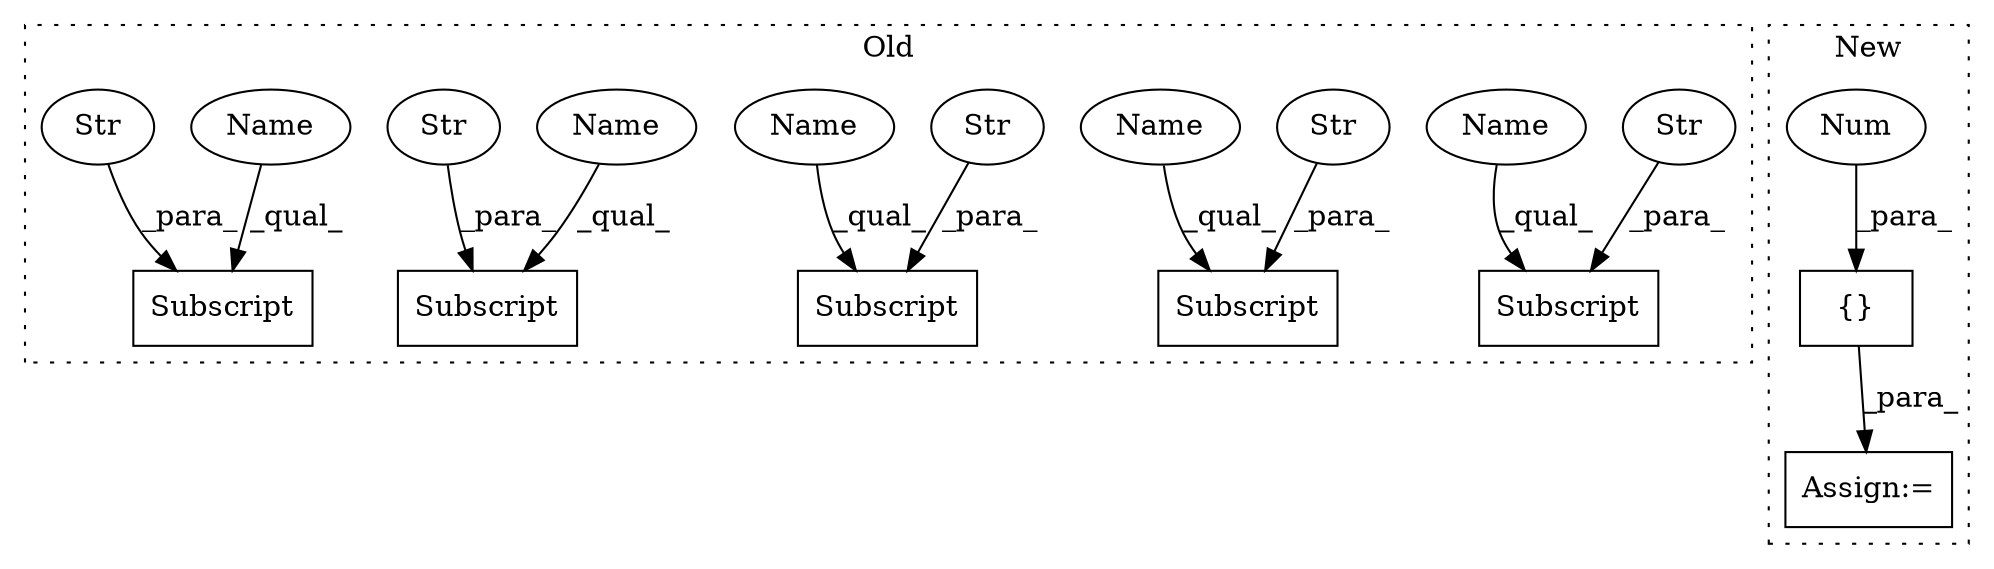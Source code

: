 digraph G {
subgraph cluster0 {
1 [label="Subscript" a="63" s="1094,0" l="22,0" shape="box"];
4 [label="Str" a="66" s="1106" l="9" shape="ellipse"];
5 [label="Subscript" a="63" s="1014,0" l="28,0" shape="box"];
6 [label="Str" a="66" s="1026" l="15" shape="ellipse"];
7 [label="Subscript" a="63" s="914,0" l="28,0" shape="box"];
8 [label="Str" a="66" s="926" l="15" shape="ellipse"];
9 [label="Subscript" a="63" s="800,0" l="28,0" shape="box"];
10 [label="Str" a="66" s="812" l="15" shape="ellipse"];
11 [label="Subscript" a="63" s="686,0" l="28,0" shape="box"];
12 [label="Str" a="66" s="698" l="15" shape="ellipse"];
14 [label="Name" a="87" s="1014" l="11" shape="ellipse"];
15 [label="Name" a="87" s="686" l="11" shape="ellipse"];
16 [label="Name" a="87" s="800" l="11" shape="ellipse"];
17 [label="Name" a="87" s="914" l="11" shape="ellipse"];
18 [label="Name" a="87" s="1094" l="11" shape="ellipse"];
label = "Old";
style="dotted";
}
subgraph cluster1 {
2 [label="{}" a="59" s="526,545" l="1,0" shape="box"];
3 [label="Assign:=" a="68" s="490" l="3" shape="box"];
13 [label="Num" a="76" s="527" l="2" shape="ellipse"];
label = "New";
style="dotted";
}
2 -> 3 [label="_para_"];
4 -> 1 [label="_para_"];
6 -> 5 [label="_para_"];
8 -> 7 [label="_para_"];
10 -> 9 [label="_para_"];
12 -> 11 [label="_para_"];
13 -> 2 [label="_para_"];
14 -> 5 [label="_qual_"];
15 -> 11 [label="_qual_"];
16 -> 9 [label="_qual_"];
17 -> 7 [label="_qual_"];
18 -> 1 [label="_qual_"];
}